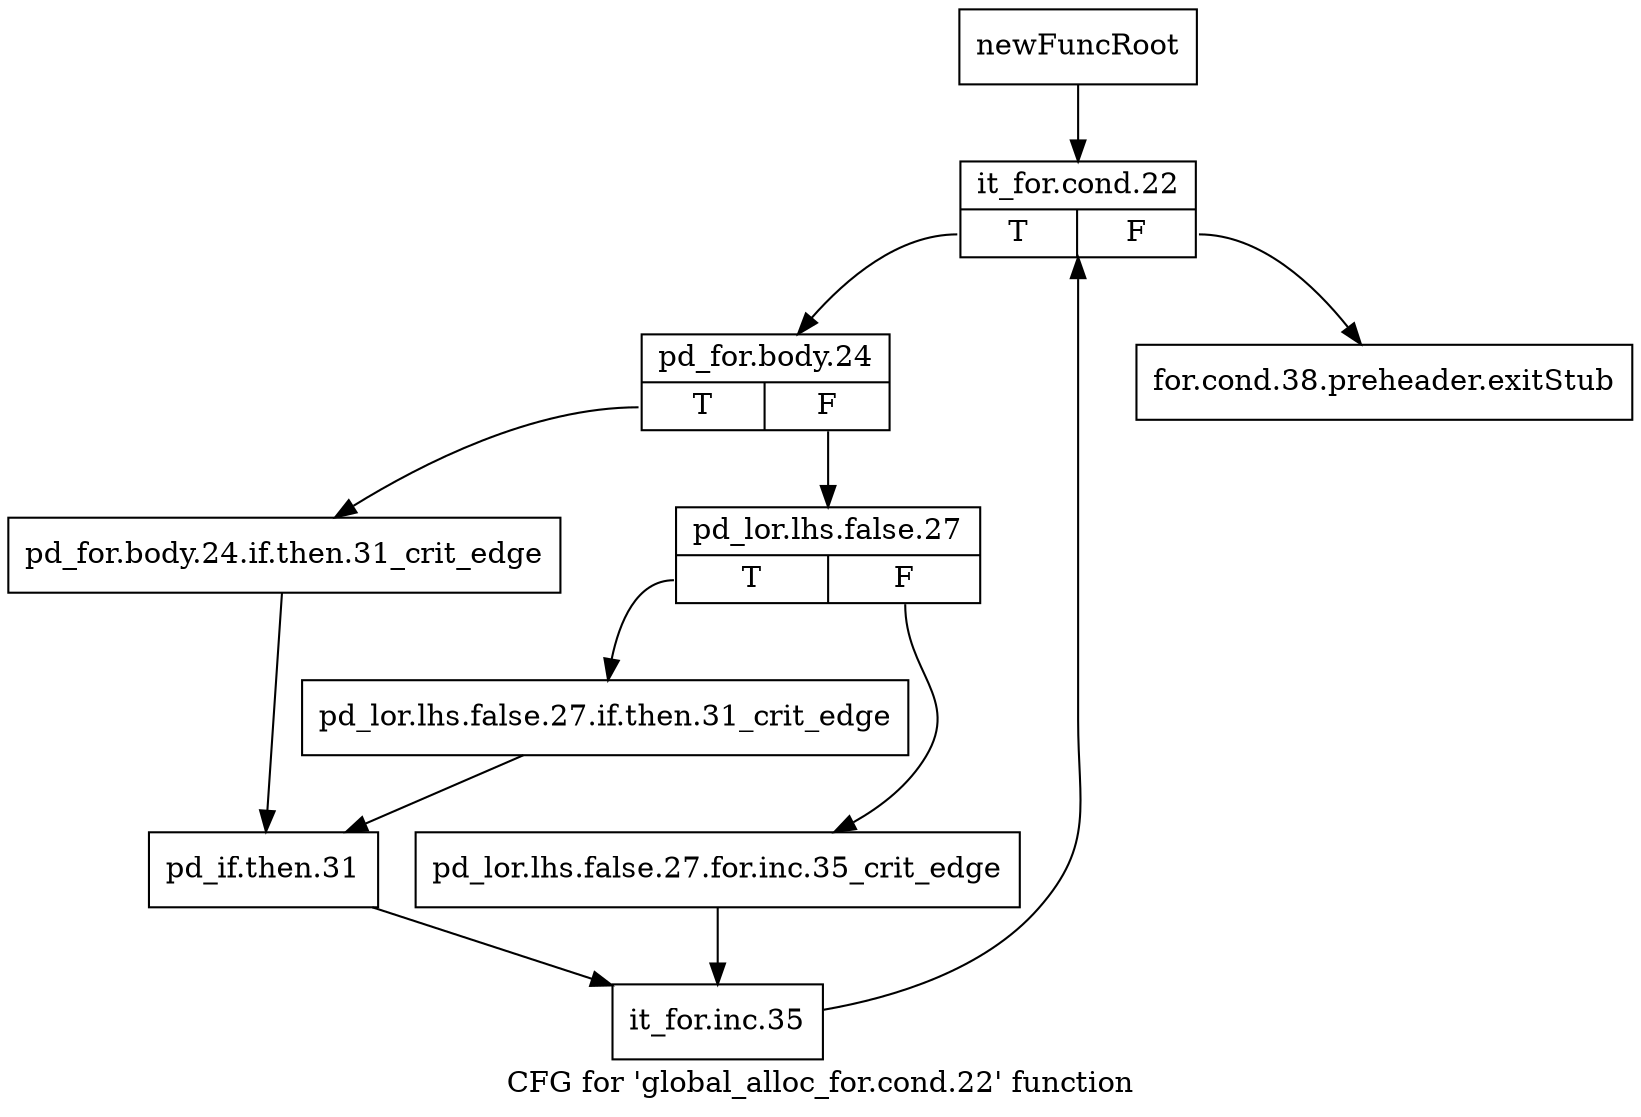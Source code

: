 digraph "CFG for 'global_alloc_for.cond.22' function" {
	label="CFG for 'global_alloc_for.cond.22' function";

	Node0xb211b70 [shape=record,label="{newFuncRoot}"];
	Node0xb211b70 -> Node0xb211c10;
	Node0xb211bc0 [shape=record,label="{for.cond.38.preheader.exitStub}"];
	Node0xb211c10 [shape=record,label="{it_for.cond.22|{<s0>T|<s1>F}}"];
	Node0xb211c10:s0 -> Node0xb211c60;
	Node0xb211c10:s1 -> Node0xb211bc0;
	Node0xb211c60 [shape=record,label="{pd_for.body.24|{<s0>T|<s1>F}}"];
	Node0xb211c60:s0 -> Node0xb211da0;
	Node0xb211c60:s1 -> Node0xb211cb0;
	Node0xb211cb0 [shape=record,label="{pd_lor.lhs.false.27|{<s0>T|<s1>F}}"];
	Node0xb211cb0:s0 -> Node0xb211d50;
	Node0xb211cb0:s1 -> Node0xb211d00;
	Node0xb211d00 [shape=record,label="{pd_lor.lhs.false.27.for.inc.35_crit_edge}"];
	Node0xb211d00 -> Node0xb211e40;
	Node0xb211d50 [shape=record,label="{pd_lor.lhs.false.27.if.then.31_crit_edge}"];
	Node0xb211d50 -> Node0xb211df0;
	Node0xb211da0 [shape=record,label="{pd_for.body.24.if.then.31_crit_edge}"];
	Node0xb211da0 -> Node0xb211df0;
	Node0xb211df0 [shape=record,label="{pd_if.then.31}"];
	Node0xb211df0 -> Node0xb211e40;
	Node0xb211e40 [shape=record,label="{it_for.inc.35}"];
	Node0xb211e40 -> Node0xb211c10;
}
